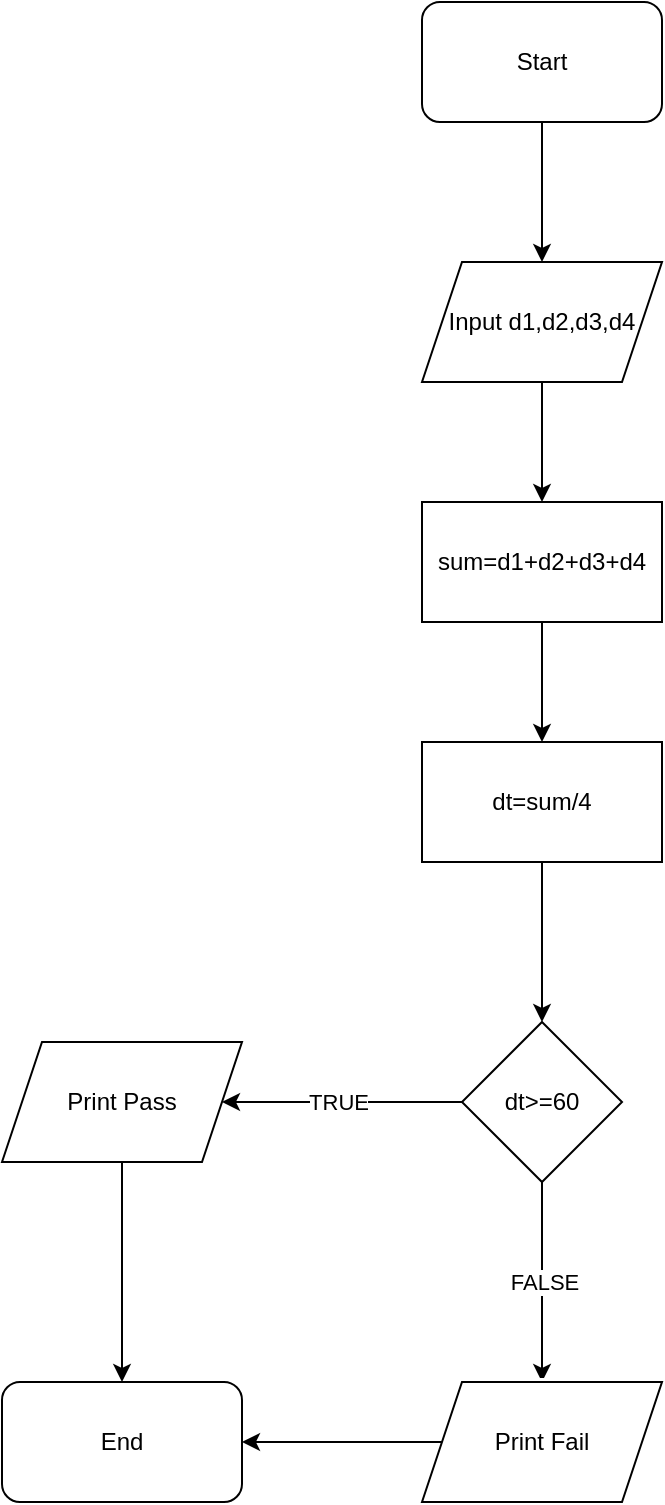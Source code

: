 <mxfile version="21.6.5" type="device">
  <diagram name="Page-1" id="W9SUjwbs5vqBgIuGFj_z">
    <mxGraphModel dx="1098" dy="820" grid="1" gridSize="10" guides="1" tooltips="1" connect="1" arrows="1" fold="1" page="1" pageScale="1" pageWidth="850" pageHeight="1100" math="0" shadow="0">
      <root>
        <mxCell id="0" />
        <mxCell id="1" parent="0" />
        <mxCell id="ryXe0OsWhHUvcz9s3svZ-2" style="edgeStyle=orthogonalEdgeStyle;rounded=0;orthogonalLoop=1;jettySize=auto;html=1;" parent="1" source="ryXe0OsWhHUvcz9s3svZ-1" edge="1">
          <mxGeometry relative="1" as="geometry">
            <mxPoint x="430" y="170" as="targetPoint" />
          </mxGeometry>
        </mxCell>
        <mxCell id="ryXe0OsWhHUvcz9s3svZ-1" value="Start" style="rounded=1;whiteSpace=wrap;html=1;" parent="1" vertex="1">
          <mxGeometry x="370" y="40" width="120" height="60" as="geometry" />
        </mxCell>
        <mxCell id="ryXe0OsWhHUvcz9s3svZ-6" style="edgeStyle=orthogonalEdgeStyle;rounded=0;orthogonalLoop=1;jettySize=auto;html=1;" parent="1" source="ryXe0OsWhHUvcz9s3svZ-5" target="ryXe0OsWhHUvcz9s3svZ-7" edge="1">
          <mxGeometry relative="1" as="geometry">
            <mxPoint x="430" y="320" as="targetPoint" />
          </mxGeometry>
        </mxCell>
        <mxCell id="ryXe0OsWhHUvcz9s3svZ-5" value="Input d1,d2,d3,d4" style="shape=parallelogram;perimeter=parallelogramPerimeter;whiteSpace=wrap;html=1;fixedSize=1;" parent="1" vertex="1">
          <mxGeometry x="370" y="170" width="120" height="60" as="geometry" />
        </mxCell>
        <mxCell id="ryXe0OsWhHUvcz9s3svZ-8" style="edgeStyle=orthogonalEdgeStyle;rounded=0;orthogonalLoop=1;jettySize=auto;html=1;" parent="1" source="ryXe0OsWhHUvcz9s3svZ-7" edge="1">
          <mxGeometry relative="1" as="geometry">
            <mxPoint x="430" y="410" as="targetPoint" />
          </mxGeometry>
        </mxCell>
        <mxCell id="ryXe0OsWhHUvcz9s3svZ-7" value="sum=d1+d2+d3+d4" style="rounded=0;whiteSpace=wrap;html=1;" parent="1" vertex="1">
          <mxGeometry x="370" y="290" width="120" height="60" as="geometry" />
        </mxCell>
        <mxCell id="ryXe0OsWhHUvcz9s3svZ-13" style="edgeStyle=orthogonalEdgeStyle;rounded=0;orthogonalLoop=1;jettySize=auto;html=1;entryX=0.5;entryY=0;entryDx=0;entryDy=0;" parent="1" source="ryXe0OsWhHUvcz9s3svZ-11" target="ryXe0OsWhHUvcz9s3svZ-12" edge="1">
          <mxGeometry relative="1" as="geometry" />
        </mxCell>
        <mxCell id="ryXe0OsWhHUvcz9s3svZ-11" value="dt=sum/4" style="rounded=0;whiteSpace=wrap;html=1;" parent="1" vertex="1">
          <mxGeometry x="370" y="410" width="120" height="60" as="geometry" />
        </mxCell>
        <mxCell id="ryXe0OsWhHUvcz9s3svZ-14" style="edgeStyle=orthogonalEdgeStyle;rounded=0;orthogonalLoop=1;jettySize=auto;html=1;" parent="1" source="ryXe0OsWhHUvcz9s3svZ-12" edge="1">
          <mxGeometry relative="1" as="geometry">
            <mxPoint x="270" y="590" as="targetPoint" />
          </mxGeometry>
        </mxCell>
        <mxCell id="ryXe0OsWhHUvcz9s3svZ-15" value="TRUE" style="edgeLabel;html=1;align=center;verticalAlign=middle;resizable=0;points=[];" parent="ryXe0OsWhHUvcz9s3svZ-14" vertex="1" connectable="0">
          <mxGeometry x="-0.013" y="-2" relative="1" as="geometry">
            <mxPoint x="-1" as="offset" />
          </mxGeometry>
        </mxCell>
        <mxCell id="ryXe0OsWhHUvcz9s3svZ-18" value="FALSE" style="edgeStyle=orthogonalEdgeStyle;rounded=0;orthogonalLoop=1;jettySize=auto;html=1;" parent="1" source="ryXe0OsWhHUvcz9s3svZ-12" edge="1">
          <mxGeometry relative="1" as="geometry">
            <mxPoint x="430" y="730" as="targetPoint" />
          </mxGeometry>
        </mxCell>
        <mxCell id="ryXe0OsWhHUvcz9s3svZ-19" value="Text" style="edgeLabel;html=1;align=center;verticalAlign=middle;resizable=0;points=[];" parent="ryXe0OsWhHUvcz9s3svZ-18" vertex="1" connectable="0">
          <mxGeometry x="1" y="-4" relative="1" as="geometry">
            <mxPoint x="2" y="4" as="offset" />
          </mxGeometry>
        </mxCell>
        <mxCell id="ryXe0OsWhHUvcz9s3svZ-12" value="dt&amp;gt;=60" style="rhombus;whiteSpace=wrap;html=1;" parent="1" vertex="1">
          <mxGeometry x="390" y="550" width="80" height="80" as="geometry" />
        </mxCell>
        <mxCell id="ryXe0OsWhHUvcz9s3svZ-23" style="edgeStyle=orthogonalEdgeStyle;rounded=0;orthogonalLoop=1;jettySize=auto;html=1;" parent="1" source="ryXe0OsWhHUvcz9s3svZ-16" target="ryXe0OsWhHUvcz9s3svZ-24" edge="1">
          <mxGeometry relative="1" as="geometry">
            <mxPoint x="220" y="700" as="targetPoint" />
          </mxGeometry>
        </mxCell>
        <mxCell id="ryXe0OsWhHUvcz9s3svZ-16" value="Print Pass" style="shape=parallelogram;perimeter=parallelogramPerimeter;whiteSpace=wrap;html=1;fixedSize=1;" parent="1" vertex="1">
          <mxGeometry x="160" y="560" width="120" height="60" as="geometry" />
        </mxCell>
        <mxCell id="ryXe0OsWhHUvcz9s3svZ-22" style="edgeStyle=orthogonalEdgeStyle;rounded=0;orthogonalLoop=1;jettySize=auto;html=1;entryX=1;entryY=0.5;entryDx=0;entryDy=0;" parent="1" source="ryXe0OsWhHUvcz9s3svZ-20" target="ryXe0OsWhHUvcz9s3svZ-24" edge="1">
          <mxGeometry relative="1" as="geometry">
            <mxPoint x="230" y="760" as="targetPoint" />
          </mxGeometry>
        </mxCell>
        <mxCell id="ryXe0OsWhHUvcz9s3svZ-20" value="Print Fail" style="shape=parallelogram;perimeter=parallelogramPerimeter;whiteSpace=wrap;html=1;fixedSize=1;" parent="1" vertex="1">
          <mxGeometry x="370" y="730" width="120" height="60" as="geometry" />
        </mxCell>
        <mxCell id="ryXe0OsWhHUvcz9s3svZ-24" value="End" style="rounded=1;whiteSpace=wrap;html=1;" parent="1" vertex="1">
          <mxGeometry x="160" y="730" width="120" height="60" as="geometry" />
        </mxCell>
      </root>
    </mxGraphModel>
  </diagram>
</mxfile>
